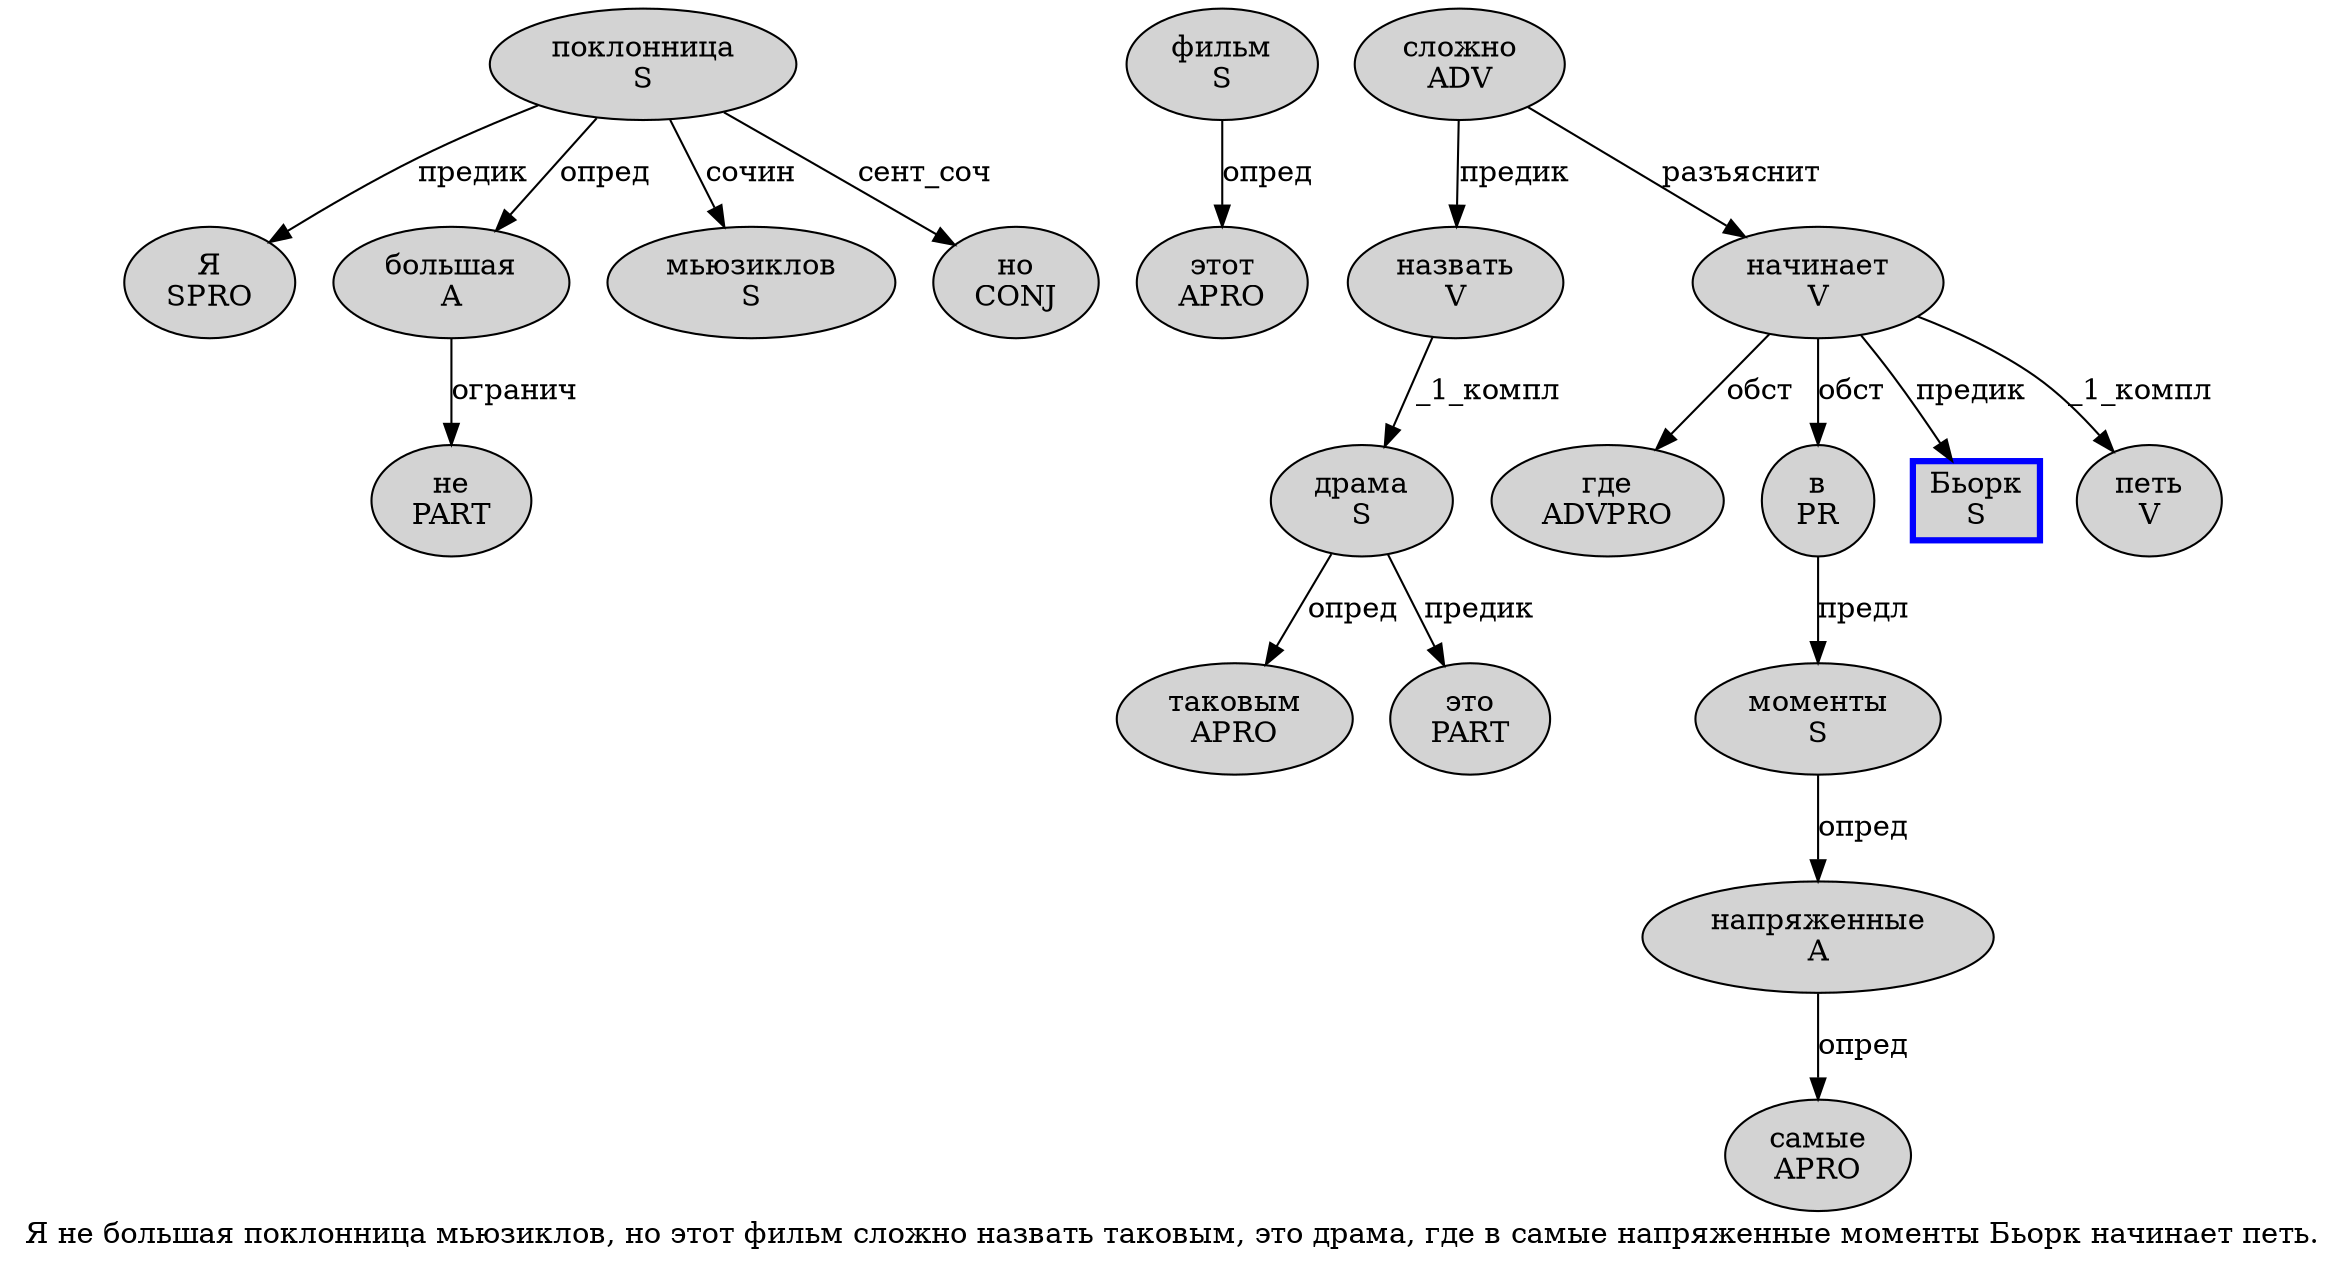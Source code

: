 digraph SENTENCE_1339 {
	graph [label="Я не большая поклонница мьюзиклов, но этот фильм сложно назвать таковым, это драма, где в самые напряженные моменты Бьорк начинает петь."]
	node [style=filled]
		0 [label="Я
SPRO" color="" fillcolor=lightgray penwidth=1 shape=ellipse]
		1 [label="не
PART" color="" fillcolor=lightgray penwidth=1 shape=ellipse]
		2 [label="большая
A" color="" fillcolor=lightgray penwidth=1 shape=ellipse]
		3 [label="поклонница
S" color="" fillcolor=lightgray penwidth=1 shape=ellipse]
		4 [label="мьюзиклов
S" color="" fillcolor=lightgray penwidth=1 shape=ellipse]
		6 [label="но
CONJ" color="" fillcolor=lightgray penwidth=1 shape=ellipse]
		7 [label="этот
APRO" color="" fillcolor=lightgray penwidth=1 shape=ellipse]
		8 [label="фильм
S" color="" fillcolor=lightgray penwidth=1 shape=ellipse]
		9 [label="сложно
ADV" color="" fillcolor=lightgray penwidth=1 shape=ellipse]
		10 [label="назвать
V" color="" fillcolor=lightgray penwidth=1 shape=ellipse]
		11 [label="таковым
APRO" color="" fillcolor=lightgray penwidth=1 shape=ellipse]
		13 [label="это
PART" color="" fillcolor=lightgray penwidth=1 shape=ellipse]
		14 [label="драма
S" color="" fillcolor=lightgray penwidth=1 shape=ellipse]
		16 [label="где
ADVPRO" color="" fillcolor=lightgray penwidth=1 shape=ellipse]
		17 [label="в
PR" color="" fillcolor=lightgray penwidth=1 shape=ellipse]
		18 [label="самые
APRO" color="" fillcolor=lightgray penwidth=1 shape=ellipse]
		19 [label="напряженные
A" color="" fillcolor=lightgray penwidth=1 shape=ellipse]
		20 [label="моменты
S" color="" fillcolor=lightgray penwidth=1 shape=ellipse]
		21 [label="Бьорк
S" color=blue fillcolor=lightgray penwidth=3 shape=box]
		22 [label="начинает
V" color="" fillcolor=lightgray penwidth=1 shape=ellipse]
		23 [label="петь
V" color="" fillcolor=lightgray penwidth=1 shape=ellipse]
			8 -> 7 [label="опред"]
			10 -> 14 [label="_1_компл"]
			17 -> 20 [label="предл"]
			3 -> 0 [label="предик"]
			3 -> 2 [label="опред"]
			3 -> 4 [label="сочин"]
			3 -> 6 [label="сент_соч"]
			9 -> 10 [label="предик"]
			9 -> 22 [label="разъяснит"]
			2 -> 1 [label="огранич"]
			14 -> 11 [label="опред"]
			14 -> 13 [label="предик"]
			19 -> 18 [label="опред"]
			22 -> 16 [label="обст"]
			22 -> 17 [label="обст"]
			22 -> 21 [label="предик"]
			22 -> 23 [label="_1_компл"]
			20 -> 19 [label="опред"]
}